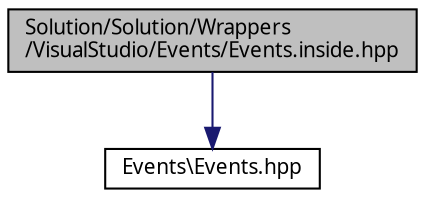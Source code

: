 digraph "Solution/Solution/Wrappers/VisualStudio/Events/Events.inside.hpp"
{
 // INTERACTIVE_SVG=YES
  edge [fontname="Verdana",fontsize="10",labelfontname="Verdana",labelfontsize="10"];
  node [fontname="Verdana",fontsize="10",shape=record];
  Node1 [label="Solution/Solution/Wrappers\l/VisualStudio/Events/Events.inside.hpp",height=0.2,width=0.4,color="black", fillcolor="grey75", style="filled", fontcolor="black"];
  Node1 -> Node2 [color="midnightblue",fontsize="10",style="solid",fontname="Verdana"];
  Node2 [label="Events\\Events.hpp",height=0.2,width=0.4,color="black", fillcolor="white", style="filled",URL="$_events_2_events_8hpp_source.html"];
}
